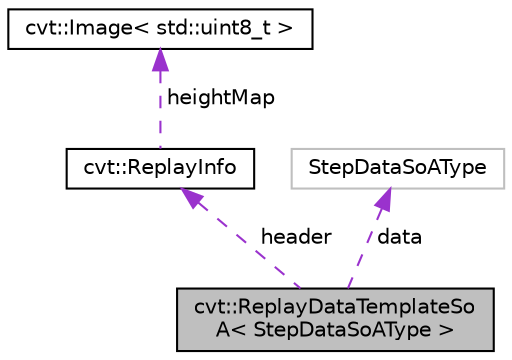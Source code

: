 digraph "cvt::ReplayDataTemplateSoA&lt; StepDataSoAType &gt;"
{
 // LATEX_PDF_SIZE
  edge [fontname="Helvetica",fontsize="10",labelfontname="Helvetica",labelfontsize="10"];
  node [fontname="Helvetica",fontsize="10",shape=record];
  Node1 [label="cvt::ReplayDataTemplateSo\lA\< StepDataSoAType \>",height=0.2,width=0.4,color="black", fillcolor="grey75", style="filled", fontcolor="black",tooltip="Structure that contains ReplayInfo and replay data stored as a Structure-of-Arrays."];
  Node2 -> Node1 [dir="back",color="darkorchid3",fontsize="10",style="dashed",label=" header" ,fontname="Helvetica"];
  Node2 [label="cvt::ReplayInfo",height=0.2,width=0.4,color="black", fillcolor="white", style="filled",URL="$d7/dff/structcvt_1_1ReplayInfo.html",tooltip="General replay metadata common to all replay data structures."];
  Node3 -> Node2 [dir="back",color="darkorchid3",fontsize="10",style="dashed",label=" heightMap" ,fontname="Helvetica"];
  Node3 [label="cvt::Image\< std::uint8_t \>",height=0.2,width=0.4,color="black", fillcolor="white", style="filled",URL="$d2/d1e/structcvt_1_1Image.html",tooltip=" "];
  Node4 -> Node1 [dir="back",color="darkorchid3",fontsize="10",style="dashed",label=" data" ,fontname="Helvetica"];
  Node4 [label="StepDataSoAType",height=0.2,width=0.4,color="grey75", fillcolor="white", style="filled",tooltip=" "];
}
